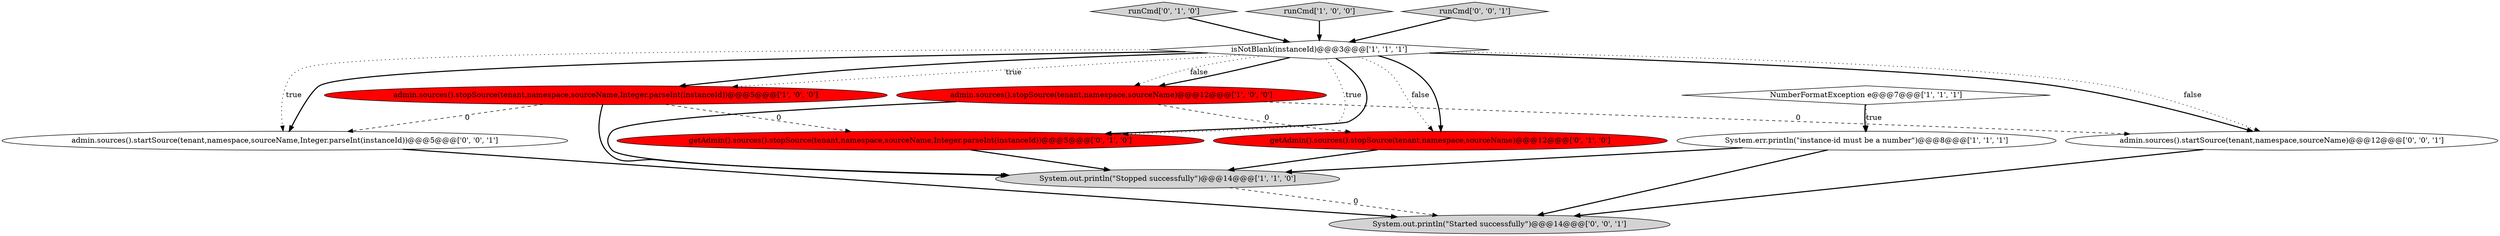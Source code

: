 digraph {
4 [style = filled, label = "NumberFormatException e@@@7@@@['1', '1', '1']", fillcolor = white, shape = diamond image = "AAA0AAABBB1BBB"];
8 [style = filled, label = "runCmd['0', '1', '0']", fillcolor = lightgray, shape = diamond image = "AAA0AAABBB2BBB"];
0 [style = filled, label = "admin.sources().stopSource(tenant,namespace,sourceName)@@@12@@@['1', '0', '0']", fillcolor = red, shape = ellipse image = "AAA1AAABBB1BBB"];
11 [style = filled, label = "admin.sources().startSource(tenant,namespace,sourceName,Integer.parseInt(instanceId))@@@5@@@['0', '0', '1']", fillcolor = white, shape = ellipse image = "AAA0AAABBB3BBB"];
12 [style = filled, label = "System.out.println(\"Started successfully\")@@@14@@@['0', '0', '1']", fillcolor = lightgray, shape = ellipse image = "AAA0AAABBB3BBB"];
5 [style = filled, label = "System.out.println(\"Stopped successfully\")@@@14@@@['1', '1', '0']", fillcolor = lightgray, shape = ellipse image = "AAA0AAABBB1BBB"];
13 [style = filled, label = "admin.sources().startSource(tenant,namespace,sourceName)@@@12@@@['0', '0', '1']", fillcolor = white, shape = ellipse image = "AAA0AAABBB3BBB"];
7 [style = filled, label = "getAdmin().sources().stopSource(tenant,namespace,sourceName,Integer.parseInt(instanceId))@@@5@@@['0', '1', '0']", fillcolor = red, shape = ellipse image = "AAA1AAABBB2BBB"];
6 [style = filled, label = "runCmd['1', '0', '0']", fillcolor = lightgray, shape = diamond image = "AAA0AAABBB1BBB"];
3 [style = filled, label = "isNotBlank(instanceId)@@@3@@@['1', '1', '1']", fillcolor = white, shape = diamond image = "AAA0AAABBB1BBB"];
9 [style = filled, label = "getAdmin().sources().stopSource(tenant,namespace,sourceName)@@@12@@@['0', '1', '0']", fillcolor = red, shape = ellipse image = "AAA1AAABBB2BBB"];
2 [style = filled, label = "System.err.println(\"instance-id must be a number\")@@@8@@@['1', '1', '1']", fillcolor = white, shape = ellipse image = "AAA0AAABBB1BBB"];
1 [style = filled, label = "admin.sources().stopSource(tenant,namespace,sourceName,Integer.parseInt(instanceId))@@@5@@@['1', '0', '0']", fillcolor = red, shape = ellipse image = "AAA1AAABBB1BBB"];
10 [style = filled, label = "runCmd['0', '0', '1']", fillcolor = lightgray, shape = diamond image = "AAA0AAABBB3BBB"];
1->5 [style = bold, label=""];
3->11 [style = dotted, label="true"];
6->3 [style = bold, label=""];
3->7 [style = dotted, label="true"];
3->9 [style = dotted, label="false"];
2->5 [style = bold, label=""];
5->12 [style = dashed, label="0"];
3->1 [style = bold, label=""];
8->3 [style = bold, label=""];
3->11 [style = bold, label=""];
10->3 [style = bold, label=""];
11->12 [style = bold, label=""];
4->2 [style = bold, label=""];
3->0 [style = dotted, label="false"];
3->0 [style = bold, label=""];
2->12 [style = bold, label=""];
3->9 [style = bold, label=""];
7->5 [style = bold, label=""];
13->12 [style = bold, label=""];
3->7 [style = bold, label=""];
1->11 [style = dashed, label="0"];
0->13 [style = dashed, label="0"];
9->5 [style = bold, label=""];
3->13 [style = bold, label=""];
0->9 [style = dashed, label="0"];
1->7 [style = dashed, label="0"];
3->13 [style = dotted, label="false"];
3->1 [style = dotted, label="true"];
4->2 [style = dotted, label="true"];
0->5 [style = bold, label=""];
}
